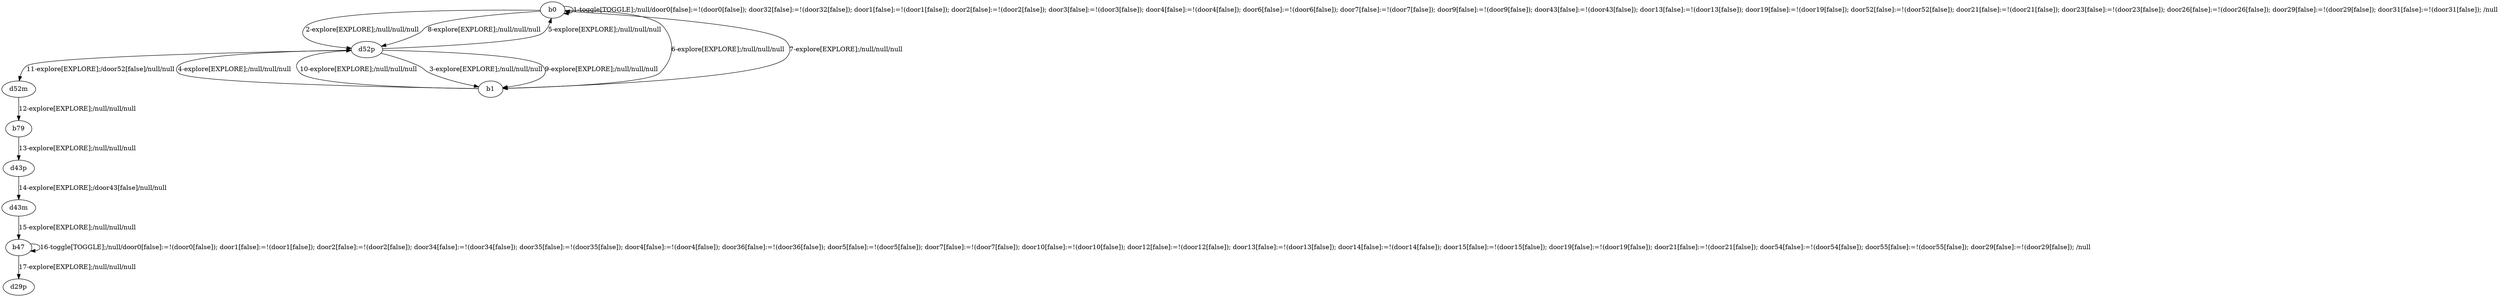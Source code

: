 # Total number of goals covered by this test: 1
# b47 --> b47

digraph g {
"b0" -> "b0" [label = "1-toggle[TOGGLE];/null/door0[false]:=!(door0[false]); door32[false]:=!(door32[false]); door1[false]:=!(door1[false]); door2[false]:=!(door2[false]); door3[false]:=!(door3[false]); door4[false]:=!(door4[false]); door6[false]:=!(door6[false]); door7[false]:=!(door7[false]); door9[false]:=!(door9[false]); door43[false]:=!(door43[false]); door13[false]:=!(door13[false]); door19[false]:=!(door19[false]); door52[false]:=!(door52[false]); door21[false]:=!(door21[false]); door23[false]:=!(door23[false]); door26[false]:=!(door26[false]); door29[false]:=!(door29[false]); door31[false]:=!(door31[false]); /null"];
"b0" -> "d52p" [label = "2-explore[EXPLORE];/null/null/null"];
"d52p" -> "b1" [label = "3-explore[EXPLORE];/null/null/null"];
"b1" -> "d52p" [label = "4-explore[EXPLORE];/null/null/null"];
"d52p" -> "b0" [label = "5-explore[EXPLORE];/null/null/null"];
"b0" -> "b1" [label = "6-explore[EXPLORE];/null/null/null"];
"b1" -> "b0" [label = "7-explore[EXPLORE];/null/null/null"];
"b0" -> "d52p" [label = "8-explore[EXPLORE];/null/null/null"];
"d52p" -> "b1" [label = "9-explore[EXPLORE];/null/null/null"];
"b1" -> "d52p" [label = "10-explore[EXPLORE];/null/null/null"];
"d52p" -> "d52m" [label = "11-explore[EXPLORE];/door52[false]/null/null"];
"d52m" -> "b79" [label = "12-explore[EXPLORE];/null/null/null"];
"b79" -> "d43p" [label = "13-explore[EXPLORE];/null/null/null"];
"d43p" -> "d43m" [label = "14-explore[EXPLORE];/door43[false]/null/null"];
"d43m" -> "b47" [label = "15-explore[EXPLORE];/null/null/null"];
"b47" -> "b47" [label = "16-toggle[TOGGLE];/null/door0[false]:=!(door0[false]); door1[false]:=!(door1[false]); door2[false]:=!(door2[false]); door34[false]:=!(door34[false]); door35[false]:=!(door35[false]); door4[false]:=!(door4[false]); door36[false]:=!(door36[false]); door5[false]:=!(door5[false]); door7[false]:=!(door7[false]); door10[false]:=!(door10[false]); door12[false]:=!(door12[false]); door13[false]:=!(door13[false]); door14[false]:=!(door14[false]); door15[false]:=!(door15[false]); door19[false]:=!(door19[false]); door21[false]:=!(door21[false]); door54[false]:=!(door54[false]); door55[false]:=!(door55[false]); door29[false]:=!(door29[false]); /null"];
"b47" -> "d29p" [label = "17-explore[EXPLORE];/null/null/null"];
}